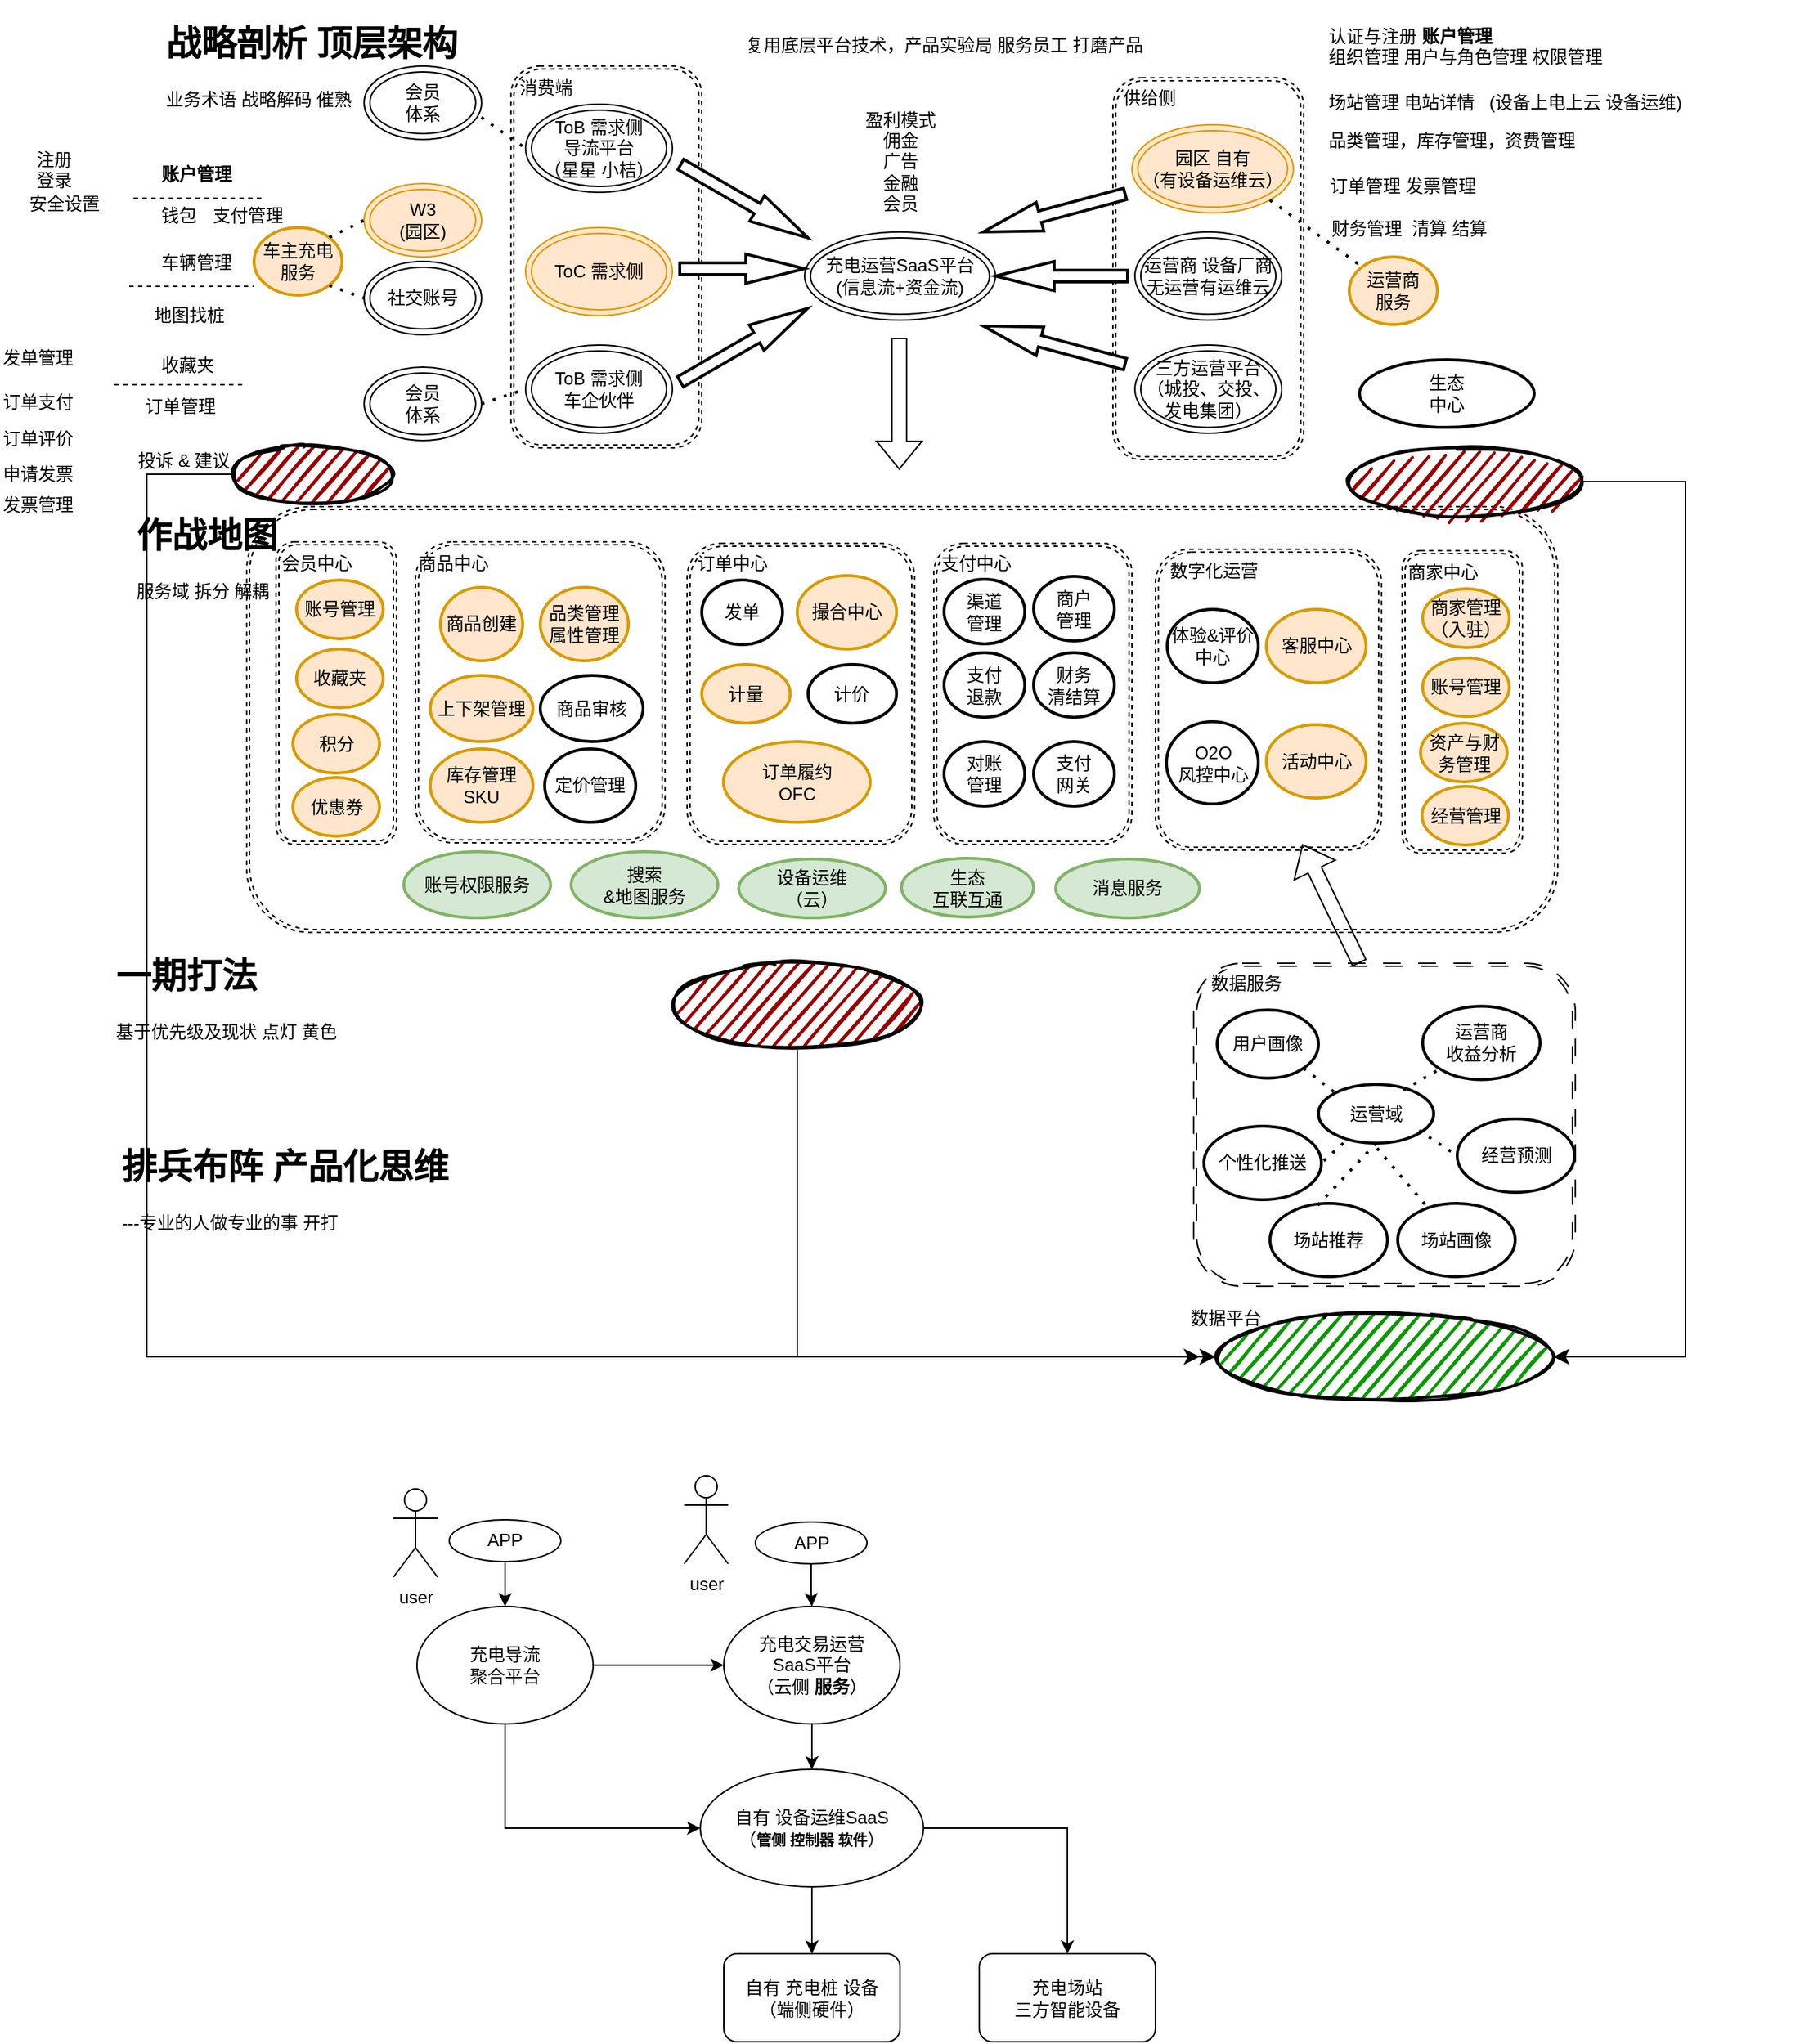<mxfile version="21.6.5" type="github" pages="2">
  <diagram id="8EDjJjbJvhK0y4aMau6F" name="第 2 页">
    <mxGraphModel dx="1999" dy="781" grid="1" gridSize="10" guides="1" tooltips="1" connect="1" arrows="1" fold="1" page="1" pageScale="1" pageWidth="827" pageHeight="1169" math="0" shadow="0">
      <root>
        <mxCell id="0" />
        <mxCell id="1" parent="0" />
        <mxCell id="3FzWOjz9zAjD-21MEWH3-63" value="" style="shape=ext;double=1;rounded=1;whiteSpace=wrap;html=1;dashed=1;" parent="1" vertex="1">
          <mxGeometry x="-253" y="370" width="893" height="290" as="geometry" />
        </mxCell>
        <mxCell id="F-QcpErnohuV-qcBUmVm-13" value="" style="shape=ext;double=1;rounded=1;whiteSpace=wrap;html=1;dashed=1;" parent="1" vertex="1">
          <mxGeometry x="366" y="399" width="154" height="205" as="geometry" />
        </mxCell>
        <mxCell id="i7QfS_ZlqmcbJxc-0LVa-5" value="" style="shape=ext;double=1;rounded=1;whiteSpace=wrap;html=1;dashed=1;" parent="1" vertex="1">
          <mxGeometry x="-138" y="394" width="170" height="205" as="geometry" />
        </mxCell>
        <mxCell id="eOWVepXUeaa1YayuUR31-4" value="" style="shape=ext;double=1;rounded=1;whiteSpace=wrap;html=1;dashed=1;" parent="1" vertex="1">
          <mxGeometry x="337" y="78" width="130" height="260" as="geometry" />
        </mxCell>
        <mxCell id="eOWVepXUeaa1YayuUR31-3" value="" style="shape=ext;double=1;rounded=1;whiteSpace=wrap;html=1;dashed=1;" parent="1" vertex="1">
          <mxGeometry x="-73" y="70" width="130" height="260" as="geometry" />
        </mxCell>
        <mxCell id="3FzWOjz9zAjD-21MEWH3-30" value="" style="shape=ext;double=1;rounded=1;whiteSpace=wrap;html=1;dashed=1;" parent="1" vertex="1">
          <mxGeometry x="47" y="395" width="155" height="205" as="geometry" />
        </mxCell>
        <mxCell id="3FzWOjz9zAjD-21MEWH3-1" value="ToB 需求侧&lt;br&gt;导流平台&lt;br&gt;（星星 小桔）" style="ellipse;shape=doubleEllipse;whiteSpace=wrap;html=1;" parent="1" vertex="1">
          <mxGeometry x="-63" y="96" width="100" height="60" as="geometry" />
        </mxCell>
        <mxCell id="3FzWOjz9zAjD-21MEWH3-2" value="充电运营SaaS平台&lt;br&gt;(信息流+资金流)" style="ellipse;shape=doubleEllipse;whiteSpace=wrap;html=1;" parent="1" vertex="1">
          <mxGeometry x="127" y="183" width="130" height="60" as="geometry" />
        </mxCell>
        <mxCell id="3FzWOjz9zAjD-21MEWH3-3" value="运营商 设备厂商&lt;br&gt;无运营有运维云" style="ellipse;shape=doubleEllipse;whiteSpace=wrap;html=1;" parent="1" vertex="1">
          <mxGeometry x="352" y="183" width="100" height="60" as="geometry" />
        </mxCell>
        <mxCell id="3FzWOjz9zAjD-21MEWH3-4" value="ToC&amp;nbsp;需求侧" style="ellipse;shape=doubleEllipse;whiteSpace=wrap;html=1;fillColor=#ffe6cc;strokeColor=#d79b00;" parent="1" vertex="1">
          <mxGeometry x="-63" y="180" width="100" height="60" as="geometry" />
        </mxCell>
        <mxCell id="3FzWOjz9zAjD-21MEWH3-10" value="" style="verticalLabelPosition=bottom;verticalAlign=top;html=1;strokeWidth=2;shape=mxgraph.arrows2.arrow;dy=0.6;dx=40;notch=0;rotation=30;" parent="1" vertex="1">
          <mxGeometry x="36" y="152" width="100" height="20" as="geometry" />
        </mxCell>
        <mxCell id="3FzWOjz9zAjD-21MEWH3-11" value="" style="verticalLabelPosition=bottom;verticalAlign=top;html=1;strokeWidth=2;shape=mxgraph.arrows2.arrow;dy=0.6;dx=40;notch=0;rotation=-195;" parent="1" vertex="1">
          <mxGeometry x="247" y="160" width="100" height="20" as="geometry" />
        </mxCell>
        <mxCell id="3FzWOjz9zAjD-21MEWH3-13" value="" style="verticalLabelPosition=bottom;verticalAlign=top;html=1;strokeWidth=2;shape=mxgraph.arrows2.arrow;dy=0.6;dx=40;notch=0;rotation=-180;" parent="1" vertex="1">
          <mxGeometry x="257" y="203" width="90" height="20" as="geometry" />
        </mxCell>
        <mxCell id="3FzWOjz9zAjD-21MEWH3-14" value="" style="verticalLabelPosition=bottom;verticalAlign=top;html=1;strokeWidth=2;shape=mxgraph.arrows2.arrow;dy=0.6;dx=40;notch=0;" parent="1" vertex="1">
          <mxGeometry x="42" y="198" width="85" height="20" as="geometry" />
        </mxCell>
        <mxCell id="3FzWOjz9zAjD-21MEWH3-16" value="三方运营平台&lt;br&gt;（城投、交投、发电集团）" style="ellipse;shape=doubleEllipse;whiteSpace=wrap;html=1;" parent="1" vertex="1">
          <mxGeometry x="352" y="260" width="100" height="60" as="geometry" />
        </mxCell>
        <mxCell id="3FzWOjz9zAjD-21MEWH3-17" value="ToB 需求侧&lt;br&gt;车企伙伴" style="ellipse;shape=doubleEllipse;whiteSpace=wrap;html=1;" parent="1" vertex="1">
          <mxGeometry x="-63" y="260" width="100" height="60" as="geometry" />
        </mxCell>
        <mxCell id="3FzWOjz9zAjD-21MEWH3-18" value="" style="verticalLabelPosition=bottom;verticalAlign=top;html=1;strokeWidth=2;shape=mxgraph.arrows2.arrow;dy=0.6;dx=40;notch=0;rotation=-30;" parent="1" vertex="1">
          <mxGeometry x="35.75" y="250" width="100" height="20" as="geometry" />
        </mxCell>
        <mxCell id="3FzWOjz9zAjD-21MEWH3-19" value="园区 自有&lt;br&gt;（有设备运维云）" style="ellipse;shape=doubleEllipse;whiteSpace=wrap;html=1;fillColor=#ffe6cc;strokeColor=#d79b00;" parent="1" vertex="1">
          <mxGeometry x="350" y="110" width="110" height="60" as="geometry" />
        </mxCell>
        <mxCell id="3FzWOjz9zAjD-21MEWH3-20" value="" style="verticalLabelPosition=bottom;verticalAlign=top;html=1;strokeWidth=2;shape=mxgraph.arrows2.arrow;dy=0.6;dx=40;notch=0;rotation=-165;" parent="1" vertex="1">
          <mxGeometry x="247" y="250" width="100" height="20" as="geometry" />
        </mxCell>
        <mxCell id="3FzWOjz9zAjD-21MEWH3-21" value="会员&lt;br&gt;体系" style="ellipse;shape=doubleEllipse;whiteSpace=wrap;html=1;" parent="1" vertex="1">
          <mxGeometry x="-173" y="275" width="80" height="50" as="geometry" />
        </mxCell>
        <mxCell id="3FzWOjz9zAjD-21MEWH3-22" value="会员&lt;br&gt;体系" style="ellipse;shape=doubleEllipse;whiteSpace=wrap;html=1;" parent="1" vertex="1">
          <mxGeometry x="-173" y="70" width="80" height="50" as="geometry" />
        </mxCell>
        <mxCell id="3FzWOjz9zAjD-21MEWH3-23" value="W3&lt;br&gt;(园区)" style="ellipse;shape=doubleEllipse;whiteSpace=wrap;html=1;fillColor=#ffe6cc;strokeColor=#d79b00;" parent="1" vertex="1">
          <mxGeometry x="-173" y="150" width="80" height="50" as="geometry" />
        </mxCell>
        <mxCell id="3FzWOjz9zAjD-21MEWH3-24" value="社交账号" style="ellipse;shape=doubleEllipse;whiteSpace=wrap;html=1;" parent="1" vertex="1">
          <mxGeometry x="-173" y="203" width="80" height="50" as="geometry" />
        </mxCell>
        <mxCell id="3FzWOjz9zAjD-21MEWH3-26" value="撮合中心" style="strokeWidth=2;html=1;shape=mxgraph.flowchart.start_1;whiteSpace=wrap;fillColor=#ffe6cc;strokeColor=#d79b00;" parent="1" vertex="1">
          <mxGeometry x="122" y="417" width="67.63" height="50" as="geometry" />
        </mxCell>
        <mxCell id="3FzWOjz9zAjD-21MEWH3-27" value="上下架管理" style="strokeWidth=2;html=1;shape=mxgraph.flowchart.start_1;whiteSpace=wrap;fillColor=#ffe6cc;strokeColor=#d79b00;" parent="1" vertex="1">
          <mxGeometry x="-128" y="485" width="70" height="45" as="geometry" />
        </mxCell>
        <mxCell id="3FzWOjz9zAjD-21MEWH3-28" value="计量" style="strokeWidth=2;html=1;shape=mxgraph.flowchart.start_1;whiteSpace=wrap;fillColor=#ffe6cc;strokeColor=#d79b00;" parent="1" vertex="1">
          <mxGeometry x="57" y="477.5" width="60.25" height="40" as="geometry" />
        </mxCell>
        <mxCell id="3FzWOjz9zAjD-21MEWH3-32" value="客服中心" style="strokeWidth=2;html=1;shape=mxgraph.flowchart.start_1;whiteSpace=wrap;fillColor=#ffe6cc;strokeColor=#d79b00;" parent="1" vertex="1">
          <mxGeometry x="441.5" y="440" width="68" height="50" as="geometry" />
        </mxCell>
        <mxCell id="3FzWOjz9zAjD-21MEWH3-34" value="O2O&lt;br&gt;风控中心" style="strokeWidth=2;html=1;shape=mxgraph.flowchart.start_1;whiteSpace=wrap;" parent="1" vertex="1">
          <mxGeometry x="373.5" y="516.5" width="62.5" height="56" as="geometry" />
        </mxCell>
        <mxCell id="3FzWOjz9zAjD-21MEWH3-41" value="&lt;b&gt;账户管理&lt;/b&gt;" style="text;whiteSpace=wrap;html=1;" parent="1" vertex="1">
          <mxGeometry x="-313" y="130" width="80" height="40" as="geometry" />
        </mxCell>
        <mxCell id="3FzWOjz9zAjD-21MEWH3-42" value="车辆管理" style="text;whiteSpace=wrap;html=1;" parent="1" vertex="1">
          <mxGeometry x="-313" y="190" width="80" height="40" as="geometry" />
        </mxCell>
        <mxCell id="3FzWOjz9zAjD-21MEWH3-43" value="安全设置" style="text;whiteSpace=wrap;html=1;" parent="1" vertex="1">
          <mxGeometry x="-403" y="150" width="80" height="40" as="geometry" />
        </mxCell>
        <mxCell id="3FzWOjz9zAjD-21MEWH3-44" value="支付管理" style="text;whiteSpace=wrap;html=1;" parent="1" vertex="1">
          <mxGeometry x="-278" y="158" width="80" height="40" as="geometry" />
        </mxCell>
        <mxCell id="3FzWOjz9zAjD-21MEWH3-45" value="收藏夹" style="text;whiteSpace=wrap;html=1;" parent="1" vertex="1">
          <mxGeometry x="-313" y="260" width="70" height="40" as="geometry" />
        </mxCell>
        <mxCell id="3FzWOjz9zAjD-21MEWH3-46" value="订单管理" style="text;whiteSpace=wrap;html=1;" parent="1" vertex="1">
          <mxGeometry x="-324" y="288" width="70" height="40" as="geometry" />
        </mxCell>
        <mxCell id="3FzWOjz9zAjD-21MEWH3-47" value="订单评价" style="text;whiteSpace=wrap;html=1;" parent="1" vertex="1">
          <mxGeometry x="-421" y="310" width="80" height="40" as="geometry" />
        </mxCell>
        <mxCell id="3FzWOjz9zAjD-21MEWH3-48" value="发单管理" style="text;whiteSpace=wrap;html=1;" parent="1" vertex="1">
          <mxGeometry x="-421" y="255" width="80" height="40" as="geometry" />
        </mxCell>
        <mxCell id="3FzWOjz9zAjD-21MEWH3-49" value="地图找桩" style="text;whiteSpace=wrap;html=1;" parent="1" vertex="1">
          <mxGeometry x="-318" y="226" width="80" height="40" as="geometry" />
        </mxCell>
        <mxCell id="3FzWOjz9zAjD-21MEWH3-50" value="订单支付" style="text;whiteSpace=wrap;html=1;" parent="1" vertex="1">
          <mxGeometry x="-421" y="285" width="80" height="40" as="geometry" />
        </mxCell>
        <mxCell id="3FzWOjz9zAjD-21MEWH3-52" value="申请发票" style="text;whiteSpace=wrap;html=1;" parent="1" vertex="1">
          <mxGeometry x="-421" y="334" width="80" height="40" as="geometry" />
        </mxCell>
        <mxCell id="3FzWOjz9zAjD-21MEWH3-53" value="发票管理" style="text;whiteSpace=wrap;html=1;" parent="1" vertex="1">
          <mxGeometry x="-421" y="355" width="80" height="40" as="geometry" />
        </mxCell>
        <mxCell id="3FzWOjz9zAjD-21MEWH3-54" value="注册 &lt;br&gt;登录" style="text;whiteSpace=wrap;html=1;" parent="1" vertex="1">
          <mxGeometry x="-398" y="120" width="80" height="40" as="geometry" />
        </mxCell>
        <mxCell id="3FzWOjz9zAjD-21MEWH3-55" value="投诉 &amp;amp; 建议" style="text;whiteSpace=wrap;html=1;" parent="1" vertex="1">
          <mxGeometry x="-329" y="325" width="80" height="40" as="geometry" />
        </mxCell>
        <mxCell id="3FzWOjz9zAjD-21MEWH3-58" value="&lt;span style=&quot;color: rgb(0, 0, 0); font-family: Helvetica; font-size: 12px; font-style: normal; font-variant-ligatures: normal; font-variant-caps: normal; font-weight: 400; letter-spacing: normal; orphans: 2; text-align: center; text-indent: 0px; text-transform: none; widows: 2; word-spacing: 0px; -webkit-text-stroke-width: 0px; background-color: rgb(251, 251, 251); text-decoration-thickness: initial; text-decoration-style: initial; text-decoration-color: initial; float: none; display: inline !important;&quot;&gt;订单中心&lt;/span&gt;" style="text;whiteSpace=wrap;html=1;" parent="1" vertex="1">
          <mxGeometry x="52" y="395" width="80" height="40" as="geometry" />
        </mxCell>
        <mxCell id="3FzWOjz9zAjD-21MEWH3-68" value="场站管理 电站详情&amp;nbsp; &amp;nbsp;(设备上电上云 设备运维)" style="text;whiteSpace=wrap;html=1;" parent="1" vertex="1">
          <mxGeometry x="482" y="81" width="260" height="40" as="geometry" />
        </mxCell>
        <mxCell id="3FzWOjz9zAjD-21MEWH3-69" value="认证与注册 &lt;b&gt;账户管理&lt;/b&gt;&amp;nbsp; &lt;br&gt;组织管理 用户与角色管理 权限管理" style="text;whiteSpace=wrap;html=1;" parent="1" vertex="1">
          <mxGeometry x="482" y="36" width="270" height="40" as="geometry" />
        </mxCell>
        <mxCell id="3FzWOjz9zAjD-21MEWH3-70" value="品类管理，库存管理，资费管理" style="text;whiteSpace=wrap;html=1;" parent="1" vertex="1">
          <mxGeometry x="482" y="107" width="200" height="40" as="geometry" />
        </mxCell>
        <mxCell id="3FzWOjz9zAjD-21MEWH3-71" value="&lt;span&gt;订单管理 发票管理&amp;nbsp;&lt;/span&gt;" style="text;whiteSpace=wrap;html=1;" parent="1" vertex="1">
          <mxGeometry x="483" y="138" width="195" height="40" as="geometry" />
        </mxCell>
        <mxCell id="3FzWOjz9zAjD-21MEWH3-72" value="订单履约&lt;br&gt;OFC" style="strokeWidth=2;html=1;shape=mxgraph.flowchart.start_1;whiteSpace=wrap;fillColor=#ffe6cc;strokeColor=#d79b00;" parent="1" vertex="1">
          <mxGeometry x="71.75" y="530" width="100" height="55" as="geometry" />
        </mxCell>
        <mxCell id="3FzWOjz9zAjD-21MEWH3-76" value="财务管理&amp;nbsp; 清算 结算" style="text;whiteSpace=wrap;html=1;" parent="1" vertex="1">
          <mxGeometry x="484" y="167" width="200" height="40" as="geometry" />
        </mxCell>
        <mxCell id="eOWVepXUeaa1YayuUR31-1" value="" style="endArrow=none;dashed=1;html=1;dashPattern=1 3;strokeWidth=2;rounded=0;exitX=0.998;exitY=0.7;exitDx=0;exitDy=0;exitPerimeter=0;entryX=0;entryY=0.5;entryDx=0;entryDy=0;" parent="1" source="3FzWOjz9zAjD-21MEWH3-22" target="3FzWOjz9zAjD-21MEWH3-1" edge="1">
          <mxGeometry width="50" height="50" relative="1" as="geometry">
            <mxPoint x="147" y="430" as="sourcePoint" />
            <mxPoint x="197" y="380" as="targetPoint" />
          </mxGeometry>
        </mxCell>
        <mxCell id="eOWVepXUeaa1YayuUR31-2" value="" style="endArrow=none;dashed=1;html=1;dashPattern=1 3;strokeWidth=2;rounded=0;exitX=1;exitY=0.5;exitDx=0;exitDy=0;entryX=0;entryY=0.5;entryDx=0;entryDy=0;" parent="1" source="3FzWOjz9zAjD-21MEWH3-21" target="3FzWOjz9zAjD-21MEWH3-17" edge="1">
          <mxGeometry width="50" height="50" relative="1" as="geometry">
            <mxPoint x="-83" y="85" as="sourcePoint" />
            <mxPoint x="-48" y="100" as="targetPoint" />
          </mxGeometry>
        </mxCell>
        <mxCell id="eOWVepXUeaa1YayuUR31-5" value="" style="shape=flexArrow;endArrow=classic;html=1;rounded=0;" parent="1" edge="1">
          <mxGeometry width="50" height="50" relative="1" as="geometry">
            <mxPoint x="191.5" y="255" as="sourcePoint" />
            <mxPoint x="191.5" y="345" as="targetPoint" />
          </mxGeometry>
        </mxCell>
        <mxCell id="eOWVepXUeaa1YayuUR31-6" value="消费端" style="text;strokeColor=none;fillColor=none;align=left;verticalAlign=middle;spacingLeft=4;spacingRight=4;overflow=hidden;points=[[0,0.5],[1,0.5]];portConstraint=eastwest;rotatable=0;whiteSpace=wrap;html=1;" parent="1" vertex="1">
          <mxGeometry x="-73" y="70" width="80" height="30" as="geometry" />
        </mxCell>
        <mxCell id="eOWVepXUeaa1YayuUR31-7" value="盈利模式&lt;br&gt;佣金&lt;br&gt;广告&lt;br&gt;金融&lt;br&gt;会员" style="text;html=1;strokeColor=none;fillColor=none;align=center;verticalAlign=middle;whiteSpace=wrap;rounded=0;" parent="1" vertex="1">
          <mxGeometry x="151.5" y="120" width="81" height="30" as="geometry" />
        </mxCell>
        <mxCell id="eOWVepXUeaa1YayuUR31-8" value="搜索&lt;br&gt;&amp;amp;地图服务" style="strokeWidth=2;html=1;shape=mxgraph.flowchart.start_1;whiteSpace=wrap;fillColor=#d5e8d4;strokeColor=#82b366;" parent="1" vertex="1">
          <mxGeometry x="-32" y="605" width="100" height="45" as="geometry" />
        </mxCell>
        <mxCell id="eOWVepXUeaa1YayuUR31-9" value="设备运维&lt;br&gt;（云）" style="strokeWidth=2;html=1;shape=mxgraph.flowchart.start_1;whiteSpace=wrap;fillColor=#d5e8d4;strokeColor=#82b366;" parent="1" vertex="1">
          <mxGeometry x="82.13" y="610" width="100" height="40" as="geometry" />
        </mxCell>
        <mxCell id="eOWVepXUeaa1YayuUR31-10" value="体验&amp;amp;评价&lt;br&gt;中心" style="strokeWidth=2;html=1;shape=mxgraph.flowchart.start_1;whiteSpace=wrap;" parent="1" vertex="1">
          <mxGeometry x="374" y="440" width="62" height="50" as="geometry" />
        </mxCell>
        <mxCell id="i7QfS_ZlqmcbJxc-0LVa-2" value="计价" style="strokeWidth=2;html=1;shape=mxgraph.flowchart.start_1;whiteSpace=wrap;" parent="1" vertex="1">
          <mxGeometry x="129.38" y="477.5" width="60.25" height="40" as="geometry" />
        </mxCell>
        <mxCell id="i7QfS_ZlqmcbJxc-0LVa-3" value="发单" style="strokeWidth=2;html=1;shape=mxgraph.flowchart.start_1;whiteSpace=wrap;" parent="1" vertex="1">
          <mxGeometry x="57" y="420" width="55" height="44" as="geometry" />
        </mxCell>
        <mxCell id="i7QfS_ZlqmcbJxc-0LVa-6" value="&lt;span style=&quot;color: rgb(0, 0, 0); font-family: Helvetica; font-size: 12px; font-style: normal; font-variant-ligatures: normal; font-variant-caps: normal; font-weight: 400; letter-spacing: normal; orphans: 2; text-align: center; text-indent: 0px; text-transform: none; widows: 2; word-spacing: 0px; -webkit-text-stroke-width: 0px; background-color: rgb(251, 251, 251); text-decoration-thickness: initial; text-decoration-style: initial; text-decoration-color: initial; float: none; display: inline !important;&quot;&gt;商品中心&lt;/span&gt;" style="text;whiteSpace=wrap;html=1;" parent="1" vertex="1">
          <mxGeometry x="-138" y="395" width="80" height="40" as="geometry" />
        </mxCell>
        <mxCell id="i7QfS_ZlqmcbJxc-0LVa-8" value="品类管理&lt;br&gt;属性管理" style="strokeWidth=2;html=1;shape=mxgraph.flowchart.start_1;whiteSpace=wrap;fillColor=#ffe6cc;strokeColor=#d79b00;" parent="1" vertex="1">
          <mxGeometry x="-53" y="425" width="60" height="50" as="geometry" />
        </mxCell>
        <mxCell id="i7QfS_ZlqmcbJxc-0LVa-9" value="库存管理&lt;br&gt;SKU" style="strokeWidth=2;html=1;shape=mxgraph.flowchart.start_1;whiteSpace=wrap;fillColor=#ffe6cc;strokeColor=#d79b00;" parent="1" vertex="1">
          <mxGeometry x="-128" y="535" width="70" height="50" as="geometry" />
        </mxCell>
        <mxCell id="i7QfS_ZlqmcbJxc-0LVa-10" value="定价管理" style="strokeWidth=2;html=1;shape=mxgraph.flowchart.start_1;whiteSpace=wrap;" parent="1" vertex="1">
          <mxGeometry x="-50" y="535" width="62" height="50" as="geometry" />
        </mxCell>
        <mxCell id="i7QfS_ZlqmcbJxc-0LVa-11" value="商品审核" style="strokeWidth=2;html=1;shape=mxgraph.flowchart.start_1;whiteSpace=wrap;" parent="1" vertex="1">
          <mxGeometry x="-53" y="485" width="70" height="45" as="geometry" />
        </mxCell>
        <mxCell id="i7QfS_ZlqmcbJxc-0LVa-12" value="商品创建" style="strokeWidth=2;html=1;shape=mxgraph.flowchart.start_1;whiteSpace=wrap;fillColor=#ffe6cc;strokeColor=#d79b00;" parent="1" vertex="1">
          <mxGeometry x="-121" y="425" width="56" height="50" as="geometry" />
        </mxCell>
        <mxCell id="lFskjQZ2PCmckqdqeggf-3" value="车主充电服务" style="strokeWidth=2;html=1;shape=mxgraph.flowchart.start_1;whiteSpace=wrap;fillColor=#ffe6cc;strokeColor=#d79b00;" parent="1" vertex="1">
          <mxGeometry x="-248" y="180" width="60" height="46" as="geometry" />
        </mxCell>
        <mxCell id="lFskjQZ2PCmckqdqeggf-4" value="运营商&lt;br&gt;服务" style="strokeWidth=2;html=1;shape=mxgraph.flowchart.start_1;whiteSpace=wrap;fillColor=#ffe6cc;strokeColor=#d79b00;" parent="1" vertex="1">
          <mxGeometry x="498" y="200" width="60" height="46" as="geometry" />
        </mxCell>
        <mxCell id="lFskjQZ2PCmckqdqeggf-5" value="账号权限服务" style="strokeWidth=2;html=1;shape=mxgraph.flowchart.start_1;whiteSpace=wrap;fillColor=#d5e8d4;strokeColor=#82b366;" parent="1" vertex="1">
          <mxGeometry x="-146" y="605" width="100" height="45" as="geometry" />
        </mxCell>
        <mxCell id="lFskjQZ2PCmckqdqeggf-8" value="" style="endArrow=none;dashed=1;html=1;dashPattern=1 3;strokeWidth=2;rounded=0;entryX=0;entryY=0.5;entryDx=0;entryDy=0;exitX=0.855;exitY=0.145;exitDx=0;exitDy=0;exitPerimeter=0;" parent="1" source="lFskjQZ2PCmckqdqeggf-3" target="3FzWOjz9zAjD-21MEWH3-23" edge="1">
          <mxGeometry width="50" height="50" relative="1" as="geometry">
            <mxPoint x="462" y="223" as="sourcePoint" />
            <mxPoint x="507" y="240" as="targetPoint" />
          </mxGeometry>
        </mxCell>
        <mxCell id="lFskjQZ2PCmckqdqeggf-9" value="" style="endArrow=none;dashed=1;html=1;dashPattern=1 3;strokeWidth=2;rounded=0;entryX=0;entryY=0.5;entryDx=0;entryDy=0;exitX=0.855;exitY=0.855;exitDx=0;exitDy=0;exitPerimeter=0;" parent="1" source="lFskjQZ2PCmckqdqeggf-3" target="3FzWOjz9zAjD-21MEWH3-24" edge="1">
          <mxGeometry width="50" height="50" relative="1" as="geometry">
            <mxPoint x="-187" y="197" as="sourcePoint" />
            <mxPoint x="-163" y="185" as="targetPoint" />
          </mxGeometry>
        </mxCell>
        <mxCell id="lFskjQZ2PCmckqdqeggf-10" value="复用底层平台技术，产品实验局 服务员工&amp;nbsp;打磨产品&amp;nbsp;" style="text;strokeColor=none;fillColor=none;align=left;verticalAlign=middle;spacingLeft=4;spacingRight=4;overflow=hidden;points=[[0,0.5],[1,0.5]];portConstraint=eastwest;rotatable=0;whiteSpace=wrap;html=1;" parent="1" vertex="1">
          <mxGeometry x="81.25" y="28.25" width="310" height="55.5" as="geometry" />
        </mxCell>
        <mxCell id="lFskjQZ2PCmckqdqeggf-11" value="&lt;h1&gt;战略剖析 顶层架构&lt;/h1&gt;&lt;div&gt;业务术语 战略解码 催熟&lt;br&gt;&lt;/div&gt;" style="text;html=1;strokeColor=none;fillColor=none;spacing=5;spacingTop=-20;whiteSpace=wrap;overflow=hidden;rounded=0;" parent="1" vertex="1">
          <mxGeometry x="-313" y="35" width="250" height="120" as="geometry" />
        </mxCell>
        <mxCell id="lFskjQZ2PCmckqdqeggf-12" value="&lt;h1&gt;作战地图&lt;/h1&gt;&lt;div&gt;&lt;p class=&quot;MsoNormal&quot;&gt;服务域 拆分 解耦&lt;/p&gt;&lt;/div&gt;" style="text;html=1;strokeColor=none;fillColor=none;spacing=5;spacingTop=-20;whiteSpace=wrap;overflow=hidden;rounded=0;" parent="1" vertex="1">
          <mxGeometry x="-333" y="370" width="190" height="120" as="geometry" />
        </mxCell>
        <mxCell id="lFskjQZ2PCmckqdqeggf-13" value="&lt;h1&gt;一期打法&lt;/h1&gt;&lt;div&gt;基于优先级及现状 点灯 黄色&lt;br&gt;&lt;/div&gt;" style="text;html=1;strokeColor=none;fillColor=none;spacing=5;spacingTop=-20;whiteSpace=wrap;overflow=hidden;rounded=0;" parent="1" vertex="1">
          <mxGeometry x="-347" y="670" width="190" height="120" as="geometry" />
        </mxCell>
        <mxCell id="ysuumSPYMVVIcpJFChXi-2" value="" style="endArrow=none;dashed=1;html=1;dashPattern=1 3;strokeWidth=2;rounded=0;entryX=0.145;entryY=0.145;entryDx=0;entryDy=0;entryPerimeter=0;exitX=1;exitY=1;exitDx=0;exitDy=0;" parent="1" source="3FzWOjz9zAjD-21MEWH3-19" target="lFskjQZ2PCmckqdqeggf-4" edge="1">
          <mxGeometry width="50" height="50" relative="1" as="geometry">
            <mxPoint x="462" y="223" as="sourcePoint" />
            <mxPoint x="507" y="240" as="targetPoint" />
          </mxGeometry>
        </mxCell>
        <mxCell id="PBwplDWFwC0qP9ES-MlG-2" value="生态&lt;br&gt;互联互通" style="strokeWidth=2;html=1;shape=mxgraph.flowchart.start_1;whiteSpace=wrap;fillColor=#d5e8d4;strokeColor=#82b366;" parent="1" vertex="1">
          <mxGeometry x="193" y="609.5" width="90" height="40" as="geometry" />
        </mxCell>
        <mxCell id="F-QcpErnohuV-qcBUmVm-1" value="&lt;span style=&quot;color: rgb(0, 0, 0); font-family: Helvetica; font-size: 12px; font-style: normal; font-variant-ligatures: normal; font-variant-caps: normal; font-weight: 400; letter-spacing: normal; orphans: 2; text-align: center; text-indent: 0px; text-transform: none; widows: 2; word-spacing: 0px; -webkit-text-stroke-width: 0px; background-color: rgb(251, 251, 251); text-decoration-thickness: initial; text-decoration-style: initial; text-decoration-color: initial; float: none; display: inline !important;&quot;&gt;供给侧&lt;/span&gt;" style="text;whiteSpace=wrap;html=1;" parent="1" vertex="1">
          <mxGeometry x="341.5" y="78" width="70" height="40" as="geometry" />
        </mxCell>
        <mxCell id="F-QcpErnohuV-qcBUmVm-2" value="钱包" style="text;whiteSpace=wrap;html=1;" parent="1" vertex="1">
          <mxGeometry x="-313" y="158" width="70" height="40" as="geometry" />
        </mxCell>
        <mxCell id="F-QcpErnohuV-qcBUmVm-11" value="" style="group" parent="1" vertex="1" connectable="0">
          <mxGeometry x="-373" y="870" width="1177" height="139" as="geometry" />
        </mxCell>
        <mxCell id="3FzWOjz9zAjD-21MEWH3-38" value="" style="ellipse;whiteSpace=wrap;html=1;strokeWidth=2;fillWeight=2;hachureGap=8;fillColor=#0a9900;fillStyle=dots;sketch=1;" parent="F-QcpErnohuV-qcBUmVm-11" vertex="1">
          <mxGeometry x="780" y="49" width="230" height="60" as="geometry" />
        </mxCell>
        <mxCell id="F-QcpErnohuV-qcBUmVm-12" value="" style="group" parent="F-QcpErnohuV-qcBUmVm-11" vertex="1" connectable="0">
          <mxGeometry x="765" y="-180" width="292" height="260" as="geometry" />
        </mxCell>
        <mxCell id="3FzWOjz9zAjD-21MEWH3-31" value="" style="shape=ext;double=1;rounded=1;whiteSpace=wrap;html=1;dashed=1;dashPattern=12 12;" parent="F-QcpErnohuV-qcBUmVm-12" vertex="1">
          <mxGeometry y="-9" width="260" height="220" as="geometry" />
        </mxCell>
        <mxCell id="3FzWOjz9zAjD-21MEWH3-33" value="用户画像" style="strokeWidth=2;html=1;shape=mxgraph.flowchart.start_1;whiteSpace=wrap;" parent="F-QcpErnohuV-qcBUmVm-12" vertex="1">
          <mxGeometry x="16" y="22.75" width="69" height="46.5" as="geometry" />
        </mxCell>
        <mxCell id="3FzWOjz9zAjD-21MEWH3-57" value="&lt;span style=&quot;color: rgb(0, 0, 0); font-family: Helvetica; font-size: 12px; font-style: normal; font-variant-ligatures: normal; font-variant-caps: normal; font-weight: 400; letter-spacing: normal; orphans: 2; text-align: center; text-indent: 0px; text-transform: none; widows: 2; word-spacing: 0px; -webkit-text-stroke-width: 0px; background-color: rgb(251, 251, 251); text-decoration-thickness: initial; text-decoration-style: initial; text-decoration-color: initial; float: none; display: inline !important;&quot;&gt;数据服务&lt;/span&gt;" style="text;whiteSpace=wrap;html=1;" parent="F-QcpErnohuV-qcBUmVm-12" vertex="1">
          <mxGeometry x="10" y="-9" width="105" height="40" as="geometry" />
        </mxCell>
        <mxCell id="3FzWOjz9zAjD-21MEWH3-59" value="场站画像" style="strokeWidth=2;html=1;shape=mxgraph.flowchart.start_1;whiteSpace=wrap;" parent="F-QcpErnohuV-qcBUmVm-12" vertex="1">
          <mxGeometry x="139" y="154.5" width="80" height="50" as="geometry" />
        </mxCell>
        <mxCell id="3FzWOjz9zAjD-21MEWH3-60" value="运营商&lt;br&gt;收益分析" style="strokeWidth=2;html=1;shape=mxgraph.flowchart.start_1;whiteSpace=wrap;" parent="F-QcpErnohuV-qcBUmVm-12" vertex="1">
          <mxGeometry x="156" y="20.25" width="80" height="50" as="geometry" />
        </mxCell>
        <mxCell id="3FzWOjz9zAjD-21MEWH3-61" value="场站推荐" style="strokeWidth=2;html=1;shape=mxgraph.flowchart.start_1;whiteSpace=wrap;" parent="F-QcpErnohuV-qcBUmVm-12" vertex="1">
          <mxGeometry x="52" y="154.5" width="80" height="50" as="geometry" />
        </mxCell>
        <mxCell id="3FzWOjz9zAjD-21MEWH3-62" value="个性化推送" style="strokeWidth=2;html=1;shape=mxgraph.flowchart.start_1;whiteSpace=wrap;" parent="F-QcpErnohuV-qcBUmVm-12" vertex="1">
          <mxGeometry x="7" y="102" width="80" height="50" as="geometry" />
        </mxCell>
        <mxCell id="3FzWOjz9zAjD-21MEWH3-73" value="经营预测" style="strokeWidth=2;html=1;shape=mxgraph.flowchart.start_1;whiteSpace=wrap;" parent="F-QcpErnohuV-qcBUmVm-12" vertex="1">
          <mxGeometry x="179.5" y="97" width="80" height="50" as="geometry" />
        </mxCell>
        <mxCell id="ysuumSPYMVVIcpJFChXi-1" value="运营域" style="strokeWidth=2;html=1;shape=mxgraph.flowchart.start_1;whiteSpace=wrap;" parent="F-QcpErnohuV-qcBUmVm-12" vertex="1">
          <mxGeometry x="85" y="73.5" width="78.5" height="40" as="geometry" />
        </mxCell>
        <mxCell id="F-QcpErnohuV-qcBUmVm-4" value="" style="endArrow=none;dashed=1;html=1;dashPattern=1 3;strokeWidth=2;rounded=0;entryX=1;entryY=0.5;entryDx=0;entryDy=0;entryPerimeter=0;" parent="F-QcpErnohuV-qcBUmVm-12" source="ysuumSPYMVVIcpJFChXi-1" target="3FzWOjz9zAjD-21MEWH3-62" edge="1">
          <mxGeometry width="50" height="50" relative="1" as="geometry">
            <mxPoint x="26.039" y="152" as="sourcePoint" />
            <mxPoint x="26.039" y="102" as="targetPoint" />
          </mxGeometry>
        </mxCell>
        <mxCell id="F-QcpErnohuV-qcBUmVm-5" value="" style="endArrow=none;dashed=1;html=1;dashPattern=1 3;strokeWidth=2;rounded=0;entryX=0.738;entryY=0.038;entryDx=0;entryDy=0;entryPerimeter=0;exitX=0.5;exitY=1;exitDx=0;exitDy=0;exitPerimeter=0;" parent="F-QcpErnohuV-qcBUmVm-12" source="ysuumSPYMVVIcpJFChXi-1" edge="1">
          <mxGeometry width="50" height="50" relative="1" as="geometry">
            <mxPoint x="96" y="124" as="sourcePoint" />
            <mxPoint x="84.04" y="156.4" as="targetPoint" />
          </mxGeometry>
        </mxCell>
        <mxCell id="F-QcpErnohuV-qcBUmVm-6" value="" style="endArrow=none;dashed=1;html=1;dashPattern=1 3;strokeWidth=2;rounded=0;entryX=0.263;entryY=0.07;entryDx=0;entryDy=0;entryPerimeter=0;" parent="F-QcpErnohuV-qcBUmVm-12" target="3FzWOjz9zAjD-21MEWH3-59" edge="1">
          <mxGeometry width="50" height="50" relative="1" as="geometry">
            <mxPoint x="125" y="117" as="sourcePoint" />
            <mxPoint x="94" y="166" as="targetPoint" />
          </mxGeometry>
        </mxCell>
        <mxCell id="F-QcpErnohuV-qcBUmVm-7" value="" style="endArrow=none;dashed=1;html=1;dashPattern=1 3;strokeWidth=2;rounded=0;entryX=0;entryY=0.5;entryDx=0;entryDy=0;entryPerimeter=0;exitX=0.873;exitY=0.785;exitDx=0;exitDy=0;exitPerimeter=0;" parent="F-QcpErnohuV-qcBUmVm-12" source="ysuumSPYMVVIcpJFChXi-1" target="3FzWOjz9zAjD-21MEWH3-73" edge="1">
          <mxGeometry width="50" height="50" relative="1" as="geometry">
            <mxPoint x="135" y="127" as="sourcePoint" />
            <mxPoint x="170" y="168" as="targetPoint" />
          </mxGeometry>
        </mxCell>
        <mxCell id="F-QcpErnohuV-qcBUmVm-8" value="" style="endArrow=none;dashed=1;html=1;dashPattern=1 3;strokeWidth=2;rounded=0;entryX=0.145;entryY=0.855;entryDx=0;entryDy=0;entryPerimeter=0;exitX=0.737;exitY=0.099;exitDx=0;exitDy=0;exitPerimeter=0;" parent="F-QcpErnohuV-qcBUmVm-12" source="ysuumSPYMVVIcpJFChXi-1" target="3FzWOjz9zAjD-21MEWH3-60" edge="1">
          <mxGeometry width="50" height="50" relative="1" as="geometry">
            <mxPoint x="155" y="87" as="sourcePoint" />
            <mxPoint x="190" y="86" as="targetPoint" />
          </mxGeometry>
        </mxCell>
        <mxCell id="F-QcpErnohuV-qcBUmVm-9" value="" style="endArrow=none;dashed=1;html=1;dashPattern=1 3;strokeWidth=2;rounded=0;entryX=0.145;entryY=0.145;entryDx=0;entryDy=0;entryPerimeter=0;exitX=0.855;exitY=0.855;exitDx=0;exitDy=0;exitPerimeter=0;" parent="F-QcpErnohuV-qcBUmVm-12" source="3FzWOjz9zAjD-21MEWH3-33" target="ysuumSPYMVVIcpJFChXi-1" edge="1">
          <mxGeometry width="50" height="50" relative="1" as="geometry">
            <mxPoint x="211" y="114" as="sourcePoint" />
            <mxPoint x="227" y="142" as="targetPoint" />
          </mxGeometry>
        </mxCell>
        <mxCell id="F-QcpErnohuV-qcBUmVm-22" value="数据平台" style="text;html=1;strokeColor=none;fillColor=none;align=center;verticalAlign=middle;whiteSpace=wrap;rounded=0;" parent="F-QcpErnohuV-qcBUmVm-12" vertex="1">
          <mxGeometry x="-8" y="218" width="60" height="30" as="geometry" />
        </mxCell>
        <mxCell id="F-QcpErnohuV-qcBUmVm-14" value="&lt;span style=&quot;color: rgb(0, 0, 0); font-family: Helvetica; font-style: normal; font-variant-ligatures: normal; font-variant-caps: normal; font-weight: 400; letter-spacing: normal; orphans: 2; text-align: center; text-indent: 0px; text-transform: none; widows: 2; word-spacing: 0px; -webkit-text-stroke-width: 0px; background-color: rgb(251, 251, 251); text-decoration-thickness: initial; text-decoration-style: initial; text-decoration-color: initial; float: none; display: inline !important;&quot;&gt;&lt;font style=&quot;font-size: 12px;&quot;&gt;数字化运营&lt;/font&gt;&lt;/span&gt;" style="text;whiteSpace=wrap;html=1;" parent="1" vertex="1">
          <mxGeometry x="374" y="400" width="80" height="40" as="geometry" />
        </mxCell>
        <mxCell id="F-QcpErnohuV-qcBUmVm-15" value="活动中心" style="strokeWidth=2;html=1;shape=mxgraph.flowchart.start_1;whiteSpace=wrap;fillColor=#ffe6cc;strokeColor=#d79b00;" parent="1" vertex="1">
          <mxGeometry x="441.5" y="518.5" width="68" height="50" as="geometry" />
        </mxCell>
        <mxCell id="F-QcpErnohuV-qcBUmVm-16" value="" style="shape=flexArrow;endArrow=classic;html=1;rounded=0;" parent="1" edge="1">
          <mxGeometry width="50" height="50" relative="1" as="geometry">
            <mxPoint x="505" y="681" as="sourcePoint" />
            <mxPoint x="466" y="599.928" as="targetPoint" />
          </mxGeometry>
        </mxCell>
        <mxCell id="F-QcpErnohuV-qcBUmVm-17" value="" style="shape=ext;double=1;rounded=1;whiteSpace=wrap;html=1;dashed=1;" parent="1" vertex="1">
          <mxGeometry x="215" y="395" width="135" height="205" as="geometry" />
        </mxCell>
        <mxCell id="F-QcpErnohuV-qcBUmVm-18" value="&lt;span style=&quot;color: rgb(0, 0, 0); font-family: Helvetica; font-size: 12px; font-style: normal; font-variant-ligatures: normal; font-variant-caps: normal; font-weight: 400; letter-spacing: normal; orphans: 2; text-align: center; text-indent: 0px; text-transform: none; widows: 2; word-spacing: 0px; -webkit-text-stroke-width: 0px; background-color: rgb(251, 251, 251); text-decoration-thickness: initial; text-decoration-style: initial; text-decoration-color: initial; float: none; display: inline !important;&quot;&gt;支付中心&lt;/span&gt;" style="text;whiteSpace=wrap;html=1;" parent="1" vertex="1">
          <mxGeometry x="218" y="395" width="80" height="40" as="geometry" />
        </mxCell>
        <mxCell id="F-QcpErnohuV-qcBUmVm-19" value="支付&lt;br&gt;退款" style="strokeWidth=2;html=1;shape=mxgraph.flowchart.start_1;whiteSpace=wrap;" parent="1" vertex="1">
          <mxGeometry x="222" y="469.5" width="55" height="44" as="geometry" />
        </mxCell>
        <mxCell id="F-QcpErnohuV-qcBUmVm-20" value="渠道&lt;br&gt;管理" style="strokeWidth=2;html=1;shape=mxgraph.flowchart.start_1;whiteSpace=wrap;" parent="1" vertex="1">
          <mxGeometry x="222" y="419.5" width="55" height="44" as="geometry" />
        </mxCell>
        <mxCell id="F-QcpErnohuV-qcBUmVm-21" value="财务&lt;br&gt;清结算" style="strokeWidth=2;html=1;shape=mxgraph.flowchart.start_1;whiteSpace=wrap;" parent="1" vertex="1">
          <mxGeometry x="283" y="469.5" width="55" height="44" as="geometry" />
        </mxCell>
        <mxCell id="3FzWOjz9zAjD-21MEWH3-78" value="" style="edgeStyle=elbowEdgeStyle;elbow=horizontal;endArrow=classic;html=1;curved=0;rounded=0;endSize=8;startSize=8;exitX=0;exitY=0.5;exitDx=0;exitDy=0;entryX=0.205;entryY=1.365;entryDx=0;entryDy=0;entryPerimeter=0;" parent="1" source="3FzWOjz9zAjD-21MEWH3-56" target="F-QcpErnohuV-qcBUmVm-22" edge="1">
          <mxGeometry width="50" height="50" relative="1" as="geometry">
            <mxPoint x="223" y="940" as="sourcePoint" />
            <mxPoint x="297" y="910" as="targetPoint" />
            <Array as="points">
              <mxPoint x="-321" y="900" />
            </Array>
          </mxGeometry>
        </mxCell>
        <mxCell id="3FzWOjz9zAjD-21MEWH3-79" value="" style="edgeStyle=elbowEdgeStyle;elbow=horizontal;endArrow=classic;html=1;curved=0;rounded=0;endSize=8;startSize=8;exitX=1;exitY=0.5;exitDx=0;exitDy=0;entryX=1;entryY=0.5;entryDx=0;entryDy=0;" parent="1" source="3FzWOjz9zAjD-21MEWH3-75" target="3FzWOjz9zAjD-21MEWH3-38" edge="1">
          <mxGeometry width="50" height="50" relative="1" as="geometry">
            <mxPoint x="410.5" y="990" as="sourcePoint" />
            <mxPoint x="567" y="890" as="targetPoint" />
            <Array as="points">
              <mxPoint x="727" y="670" />
            </Array>
          </mxGeometry>
        </mxCell>
        <mxCell id="F-QcpErnohuV-qcBUmVm-24" value="生态&lt;br&gt;中心" style="strokeWidth=2;html=1;shape=mxgraph.flowchart.start_1;whiteSpace=wrap;" parent="1" vertex="1">
          <mxGeometry x="505" y="270" width="119" height="46" as="geometry" />
        </mxCell>
        <mxCell id="F-QcpErnohuV-qcBUmVm-25" value="商户&lt;br&gt;管理" style="strokeWidth=2;html=1;shape=mxgraph.flowchart.start_1;whiteSpace=wrap;" parent="1" vertex="1">
          <mxGeometry x="283" y="417.5" width="55" height="44" as="geometry" />
        </mxCell>
        <mxCell id="F-QcpErnohuV-qcBUmVm-26" value="对账&lt;br&gt;管理" style="strokeWidth=2;html=1;shape=mxgraph.flowchart.start_1;whiteSpace=wrap;" parent="1" vertex="1">
          <mxGeometry x="222" y="530" width="55" height="44" as="geometry" />
        </mxCell>
        <mxCell id="F-QcpErnohuV-qcBUmVm-27" value="支付&lt;br&gt;网关" style="strokeWidth=2;html=1;shape=mxgraph.flowchart.start_1;whiteSpace=wrap;" parent="1" vertex="1">
          <mxGeometry x="283" y="530" width="55" height="44" as="geometry" />
        </mxCell>
        <mxCell id="9edYSK3bWS5Uuao7dCxM-5" value="消息服务" style="strokeWidth=2;html=1;shape=mxgraph.flowchart.start_1;whiteSpace=wrap;fillColor=#d5e8d4;strokeColor=#82b366;" parent="1" vertex="1">
          <mxGeometry x="298" y="610" width="98" height="40" as="geometry" />
        </mxCell>
        <mxCell id="9edYSK3bWS5Uuao7dCxM-6" value="" style="endArrow=none;dashed=1;html=1;rounded=0;entryX=0.87;entryY=-0.149;entryDx=0;entryDy=0;entryPerimeter=0;" parent="1" target="3FzWOjz9zAjD-21MEWH3-49" edge="1">
          <mxGeometry width="50" height="50" relative="1" as="geometry">
            <mxPoint x="-333" y="220" as="sourcePoint" />
            <mxPoint x="-63" y="250" as="targetPoint" />
          </mxGeometry>
        </mxCell>
        <mxCell id="9edYSK3bWS5Uuao7dCxM-7" value="" style="endArrow=none;dashed=1;html=1;rounded=0;" parent="1" edge="1">
          <mxGeometry width="50" height="50" relative="1" as="geometry">
            <mxPoint x="-343" y="287" as="sourcePoint" />
            <mxPoint x="-253" y="287" as="targetPoint" />
          </mxGeometry>
        </mxCell>
        <mxCell id="9edYSK3bWS5Uuao7dCxM-8" value="" style="endArrow=none;dashed=1;html=1;rounded=0;" parent="1" edge="1">
          <mxGeometry width="50" height="50" relative="1" as="geometry">
            <mxPoint x="-330" y="160" as="sourcePoint" />
            <mxPoint x="-240" y="160" as="targetPoint" />
          </mxGeometry>
        </mxCell>
        <mxCell id="3FzWOjz9zAjD-21MEWH3-56" value="" style="ellipse;whiteSpace=wrap;html=1;strokeWidth=2;fillWeight=2;hachureGap=8;fillColor=#990000;fillStyle=dots;sketch=1;" parent="1" vertex="1">
          <mxGeometry x="-263" y="328" width="110" height="40" as="geometry" />
        </mxCell>
        <mxCell id="3FzWOjz9zAjD-21MEWH3-75" value="" style="ellipse;whiteSpace=wrap;html=1;strokeWidth=2;fillWeight=2;hachureGap=8;fillColor=#990000;fillStyle=dots;sketch=1;" parent="1" vertex="1">
          <mxGeometry x="497" y="330" width="160" height="46" as="geometry" />
        </mxCell>
        <mxCell id="3FzWOjz9zAjD-21MEWH3-37" value="" style="ellipse;whiteSpace=wrap;html=1;strokeWidth=2;fillWeight=2;hachureGap=8;fillColor=#990000;fillStyle=dots;sketch=1;" parent="1" vertex="1">
          <mxGeometry x="37" y="680" width="170" height="60" as="geometry" />
        </mxCell>
        <mxCell id="9edYSK3bWS5Uuao7dCxM-9" value="" style="edgeStyle=elbowEdgeStyle;elbow=horizontal;endArrow=classic;html=1;curved=0;rounded=0;endSize=8;startSize=8;exitX=0.5;exitY=1;exitDx=0;exitDy=0;entryX=0;entryY=0.5;entryDx=0;entryDy=0;" parent="1" source="3FzWOjz9zAjD-21MEWH3-37" target="3FzWOjz9zAjD-21MEWH3-38" edge="1">
          <mxGeometry width="50" height="50" relative="1" as="geometry">
            <mxPoint x="-249" y="360" as="sourcePoint" />
            <mxPoint x="581" y="901" as="targetPoint" />
            <Array as="points">
              <mxPoint x="122" y="820" />
            </Array>
          </mxGeometry>
        </mxCell>
        <mxCell id="ysuumSPYMVVIcpJFChXi-3" value="&lt;h1&gt;排兵布阵 产品化思维&lt;/h1&gt;&lt;div&gt;&lt;p class=&quot;MsoNormal&quot;&gt;---专业的人做专业的事 开打&lt;span lang=&quot;EN-US&quot;&gt;&lt;/span&gt;&lt;/p&gt;&lt;br&gt;&lt;br&gt;&lt;span style=&quot;background-color:inherit&quot;&gt;&lt;/span&gt;&lt;/div&gt;" style="text;html=1;strokeColor=none;fillColor=none;spacing=5;spacingTop=-20;whiteSpace=wrap;overflow=hidden;rounded=0;" parent="1" vertex="1">
          <mxGeometry x="-343" y="800" width="240" height="120" as="geometry" />
        </mxCell>
        <mxCell id="8AI79fwWZx6Hy9ljnEo1-1" value="" style="shape=ext;double=1;rounded=1;whiteSpace=wrap;html=1;dashed=1;" parent="1" vertex="1">
          <mxGeometry x="-233" y="394" width="82" height="206" as="geometry" />
        </mxCell>
        <mxCell id="8AI79fwWZx6Hy9ljnEo1-2" value="&lt;span style=&quot;color: rgb(0, 0, 0); font-family: Helvetica; font-size: 12px; font-style: normal; font-variant-ligatures: normal; font-variant-caps: normal; font-weight: 400; letter-spacing: normal; orphans: 2; text-align: center; text-indent: 0px; text-transform: none; widows: 2; word-spacing: 0px; -webkit-text-stroke-width: 0px; background-color: rgb(251, 251, 251); text-decoration-thickness: initial; text-decoration-style: initial; text-decoration-color: initial; float: none; display: inline !important;&quot;&gt;会员中心&lt;/span&gt;" style="text;whiteSpace=wrap;html=1;" parent="1" vertex="1">
          <mxGeometry x="-231" y="395" width="80" height="40" as="geometry" />
        </mxCell>
        <mxCell id="8AI79fwWZx6Hy9ljnEo1-3" value="账号管理" style="strokeWidth=2;html=1;shape=mxgraph.flowchart.start_1;whiteSpace=wrap;fillColor=#ffe6cc;strokeColor=#d79b00;" parent="1" vertex="1">
          <mxGeometry x="-219" y="420" width="59" height="40" as="geometry" />
        </mxCell>
        <mxCell id="8AI79fwWZx6Hy9ljnEo1-5" value="优惠券" style="strokeWidth=2;html=1;shape=mxgraph.flowchart.start_1;whiteSpace=wrap;fillColor=#ffe6cc;strokeColor=#d79b00;" parent="1" vertex="1">
          <mxGeometry x="-221.5" y="554.5" width="59" height="40" as="geometry" />
        </mxCell>
        <mxCell id="8AI79fwWZx6Hy9ljnEo1-6" value="积分" style="strokeWidth=2;html=1;shape=mxgraph.flowchart.start_1;whiteSpace=wrap;fillColor=#ffe6cc;strokeColor=#d79b00;" parent="1" vertex="1">
          <mxGeometry x="-221.5" y="511.5" width="59" height="40" as="geometry" />
        </mxCell>
        <mxCell id="8AI79fwWZx6Hy9ljnEo1-7" value="收藏夹" style="strokeWidth=2;html=1;shape=mxgraph.flowchart.start_1;whiteSpace=wrap;fillColor=#ffe6cc;strokeColor=#d79b00;" parent="1" vertex="1">
          <mxGeometry x="-219" y="467" width="59" height="40" as="geometry" />
        </mxCell>
        <mxCell id="8AI79fwWZx6Hy9ljnEo1-9" value="" style="shape=ext;double=1;rounded=1;whiteSpace=wrap;html=1;dashed=1;" parent="1" vertex="1">
          <mxGeometry x="534" y="400" width="82" height="206" as="geometry" />
        </mxCell>
        <mxCell id="8AI79fwWZx6Hy9ljnEo1-10" value="&lt;span style=&quot;color: rgb(0, 0, 0); font-family: Helvetica; font-size: 12px; font-style: normal; font-variant-ligatures: normal; font-variant-caps: normal; font-weight: 400; letter-spacing: normal; orphans: 2; text-align: center; text-indent: 0px; text-transform: none; widows: 2; word-spacing: 0px; -webkit-text-stroke-width: 0px; background-color: rgb(251, 251, 251); text-decoration-thickness: initial; text-decoration-style: initial; text-decoration-color: initial; float: none; display: inline !important;&quot;&gt;商家中心&lt;/span&gt;" style="text;whiteSpace=wrap;html=1;" parent="1" vertex="1">
          <mxGeometry x="536" y="401" width="80" height="40" as="geometry" />
        </mxCell>
        <mxCell id="8AI79fwWZx6Hy9ljnEo1-11" value="商家管理&lt;br&gt;（入驻）" style="strokeWidth=2;html=1;shape=mxgraph.flowchart.start_1;whiteSpace=wrap;fillColor=#ffe6cc;strokeColor=#d79b00;" parent="1" vertex="1">
          <mxGeometry x="548" y="426" width="59" height="40" as="geometry" />
        </mxCell>
        <mxCell id="8AI79fwWZx6Hy9ljnEo1-12" value="经营管理" style="strokeWidth=2;html=1;shape=mxgraph.flowchart.start_1;whiteSpace=wrap;fillColor=#ffe6cc;strokeColor=#d79b00;" parent="1" vertex="1">
          <mxGeometry x="547.5" y="560.5" width="59" height="40" as="geometry" />
        </mxCell>
        <mxCell id="8AI79fwWZx6Hy9ljnEo1-13" value="资产与财务管理" style="strokeWidth=2;html=1;shape=mxgraph.flowchart.start_1;whiteSpace=wrap;fillColor=#ffe6cc;strokeColor=#d79b00;" parent="1" vertex="1">
          <mxGeometry x="546.5" y="517.5" width="59" height="40" as="geometry" />
        </mxCell>
        <mxCell id="8AI79fwWZx6Hy9ljnEo1-14" value="账号管理" style="strokeWidth=2;html=1;shape=mxgraph.flowchart.start_1;whiteSpace=wrap;fillColor=#ffe6cc;strokeColor=#d79b00;" parent="1" vertex="1">
          <mxGeometry x="548" y="473" width="59" height="40" as="geometry" />
        </mxCell>
        <mxCell id="7x0cCV3g8YRODZ6PvKUd-21" value="" style="edgeStyle=orthogonalEdgeStyle;rounded=0;orthogonalLoop=1;jettySize=auto;html=1;" edge="1" parent="1" source="7x0cCV3g8YRODZ6PvKUd-1" target="7x0cCV3g8YRODZ6PvKUd-22">
          <mxGeometry relative="1" as="geometry">
            <mxPoint x="132.25" y="1350" as="targetPoint" />
          </mxGeometry>
        </mxCell>
        <mxCell id="7x0cCV3g8YRODZ6PvKUd-25" style="edgeStyle=orthogonalEdgeStyle;rounded=0;orthogonalLoop=1;jettySize=auto;html=1;entryX=0.5;entryY=0;entryDx=0;entryDy=0;" edge="1" parent="1" source="7x0cCV3g8YRODZ6PvKUd-1" target="7x0cCV3g8YRODZ6PvKUd-23">
          <mxGeometry relative="1" as="geometry" />
        </mxCell>
        <mxCell id="7x0cCV3g8YRODZ6PvKUd-1" value="自有 设备运维SaaS&lt;br&gt;（&lt;b&gt;&lt;font style=&quot;font-size: 10px;&quot;&gt;管侧 控制器 软件&lt;/font&gt;&lt;/b&gt;）" style="ellipse;whiteSpace=wrap;html=1;" vertex="1" parent="1">
          <mxGeometry x="56" y="1230" width="152" height="80" as="geometry" />
        </mxCell>
        <mxCell id="7x0cCV3g8YRODZ6PvKUd-20" value="" style="edgeStyle=orthogonalEdgeStyle;rounded=0;orthogonalLoop=1;jettySize=auto;html=1;" edge="1" parent="1" source="7x0cCV3g8YRODZ6PvKUd-6" target="7x0cCV3g8YRODZ6PvKUd-1">
          <mxGeometry relative="1" as="geometry" />
        </mxCell>
        <mxCell id="7x0cCV3g8YRODZ6PvKUd-6" value="充电交易运营&lt;br&gt;SaaS平台&lt;br&gt;（云侧&amp;nbsp;&lt;b&gt;服务&lt;/b&gt;）" style="ellipse;whiteSpace=wrap;html=1;" vertex="1" parent="1">
          <mxGeometry x="72" y="1119" width="120" height="80" as="geometry" />
        </mxCell>
        <mxCell id="7x0cCV3g8YRODZ6PvKUd-11" style="edgeStyle=orthogonalEdgeStyle;rounded=0;orthogonalLoop=1;jettySize=auto;html=1;entryX=0;entryY=0.5;entryDx=0;entryDy=0;exitX=0.5;exitY=1;exitDx=0;exitDy=0;" edge="1" parent="1" source="7x0cCV3g8YRODZ6PvKUd-10" target="7x0cCV3g8YRODZ6PvKUd-1">
          <mxGeometry relative="1" as="geometry" />
        </mxCell>
        <mxCell id="7x0cCV3g8YRODZ6PvKUd-14" style="edgeStyle=orthogonalEdgeStyle;rounded=0;orthogonalLoop=1;jettySize=auto;html=1;entryX=0;entryY=0.5;entryDx=0;entryDy=0;" edge="1" parent="1" source="7x0cCV3g8YRODZ6PvKUd-10" target="7x0cCV3g8YRODZ6PvKUd-6">
          <mxGeometry relative="1" as="geometry" />
        </mxCell>
        <mxCell id="7x0cCV3g8YRODZ6PvKUd-10" value="充电导流&lt;br&gt;聚合平台" style="ellipse;whiteSpace=wrap;html=1;" vertex="1" parent="1">
          <mxGeometry x="-137" y="1119" width="120" height="80" as="geometry" />
        </mxCell>
        <mxCell id="7x0cCV3g8YRODZ6PvKUd-12" value="user" style="shape=umlActor;verticalLabelPosition=bottom;verticalAlign=top;html=1;outlineConnect=0;" vertex="1" parent="1">
          <mxGeometry x="-153" y="1039" width="30" height="60" as="geometry" />
        </mxCell>
        <mxCell id="7x0cCV3g8YRODZ6PvKUd-13" value="user" style="shape=umlActor;verticalLabelPosition=bottom;verticalAlign=top;html=1;outlineConnect=0;" vertex="1" parent="1">
          <mxGeometry x="45" y="1030" width="30" height="60" as="geometry" />
        </mxCell>
        <mxCell id="7x0cCV3g8YRODZ6PvKUd-19" value="" style="edgeStyle=orthogonalEdgeStyle;rounded=0;orthogonalLoop=1;jettySize=auto;html=1;" edge="1" parent="1" source="7x0cCV3g8YRODZ6PvKUd-15" target="7x0cCV3g8YRODZ6PvKUd-10">
          <mxGeometry relative="1" as="geometry" />
        </mxCell>
        <mxCell id="7x0cCV3g8YRODZ6PvKUd-15" value="APP" style="ellipse;whiteSpace=wrap;html=1;" vertex="1" parent="1">
          <mxGeometry x="-115" y="1060" width="76" height="28.5" as="geometry" />
        </mxCell>
        <mxCell id="7x0cCV3g8YRODZ6PvKUd-18" value="" style="edgeStyle=orthogonalEdgeStyle;rounded=0;orthogonalLoop=1;jettySize=auto;html=1;" edge="1" parent="1" source="7x0cCV3g8YRODZ6PvKUd-17" target="7x0cCV3g8YRODZ6PvKUd-6">
          <mxGeometry relative="1" as="geometry" />
        </mxCell>
        <mxCell id="7x0cCV3g8YRODZ6PvKUd-17" value="APP" style="ellipse;whiteSpace=wrap;html=1;" vertex="1" parent="1">
          <mxGeometry x="93.5" y="1061.5" width="76" height="28.5" as="geometry" />
        </mxCell>
        <mxCell id="7x0cCV3g8YRODZ6PvKUd-22" value="自有 充电桩 设备&lt;br style=&quot;border-color: var(--border-color);&quot;&gt;（端侧硬件）" style="rounded=1;whiteSpace=wrap;html=1;" vertex="1" parent="1">
          <mxGeometry x="72" y="1355.5" width="120" height="60" as="geometry" />
        </mxCell>
        <mxCell id="7x0cCV3g8YRODZ6PvKUd-23" value="充电场站&lt;br style=&quot;border-color: var(--border-color);&quot;&gt;三方智能设备" style="rounded=1;whiteSpace=wrap;html=1;" vertex="1" parent="1">
          <mxGeometry x="246" y="1355.5" width="120" height="60" as="geometry" />
        </mxCell>
      </root>
    </mxGraphModel>
  </diagram>
  <diagram name="第 1 页" id="mnMW9S6vhByf_1TYlS10">
    <mxGraphModel dx="1172" dy="781" grid="1" gridSize="10" guides="1" tooltips="1" connect="1" arrows="1" fold="1" page="1" pageScale="1" pageWidth="827" pageHeight="1169" math="0" shadow="0">
      <root>
        <mxCell id="0" />
        <mxCell id="1" parent="0" />
      </root>
    </mxGraphModel>
  </diagram>
</mxfile>

